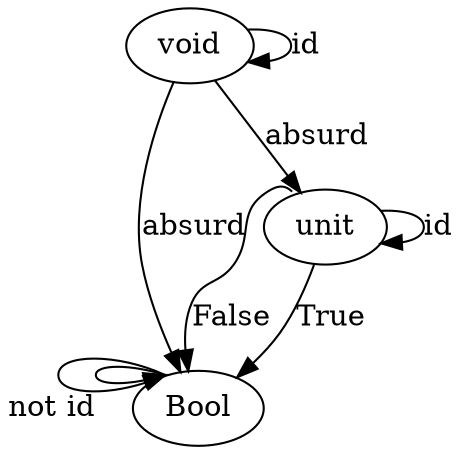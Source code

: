 digraph G {
  void -> void [label="id"]
  void -> Bool [label="absurd"]
  void -> unit [label="absurd"]

  unit -> unit [label="id"]
  unit -> Bool [label="True"]
  unit:nw -> Bool [label="False"]
  
  Bool:nw -> Bool:nw [label="id"]
  Bool:nw -> Bool:nw [label="not"]  
}